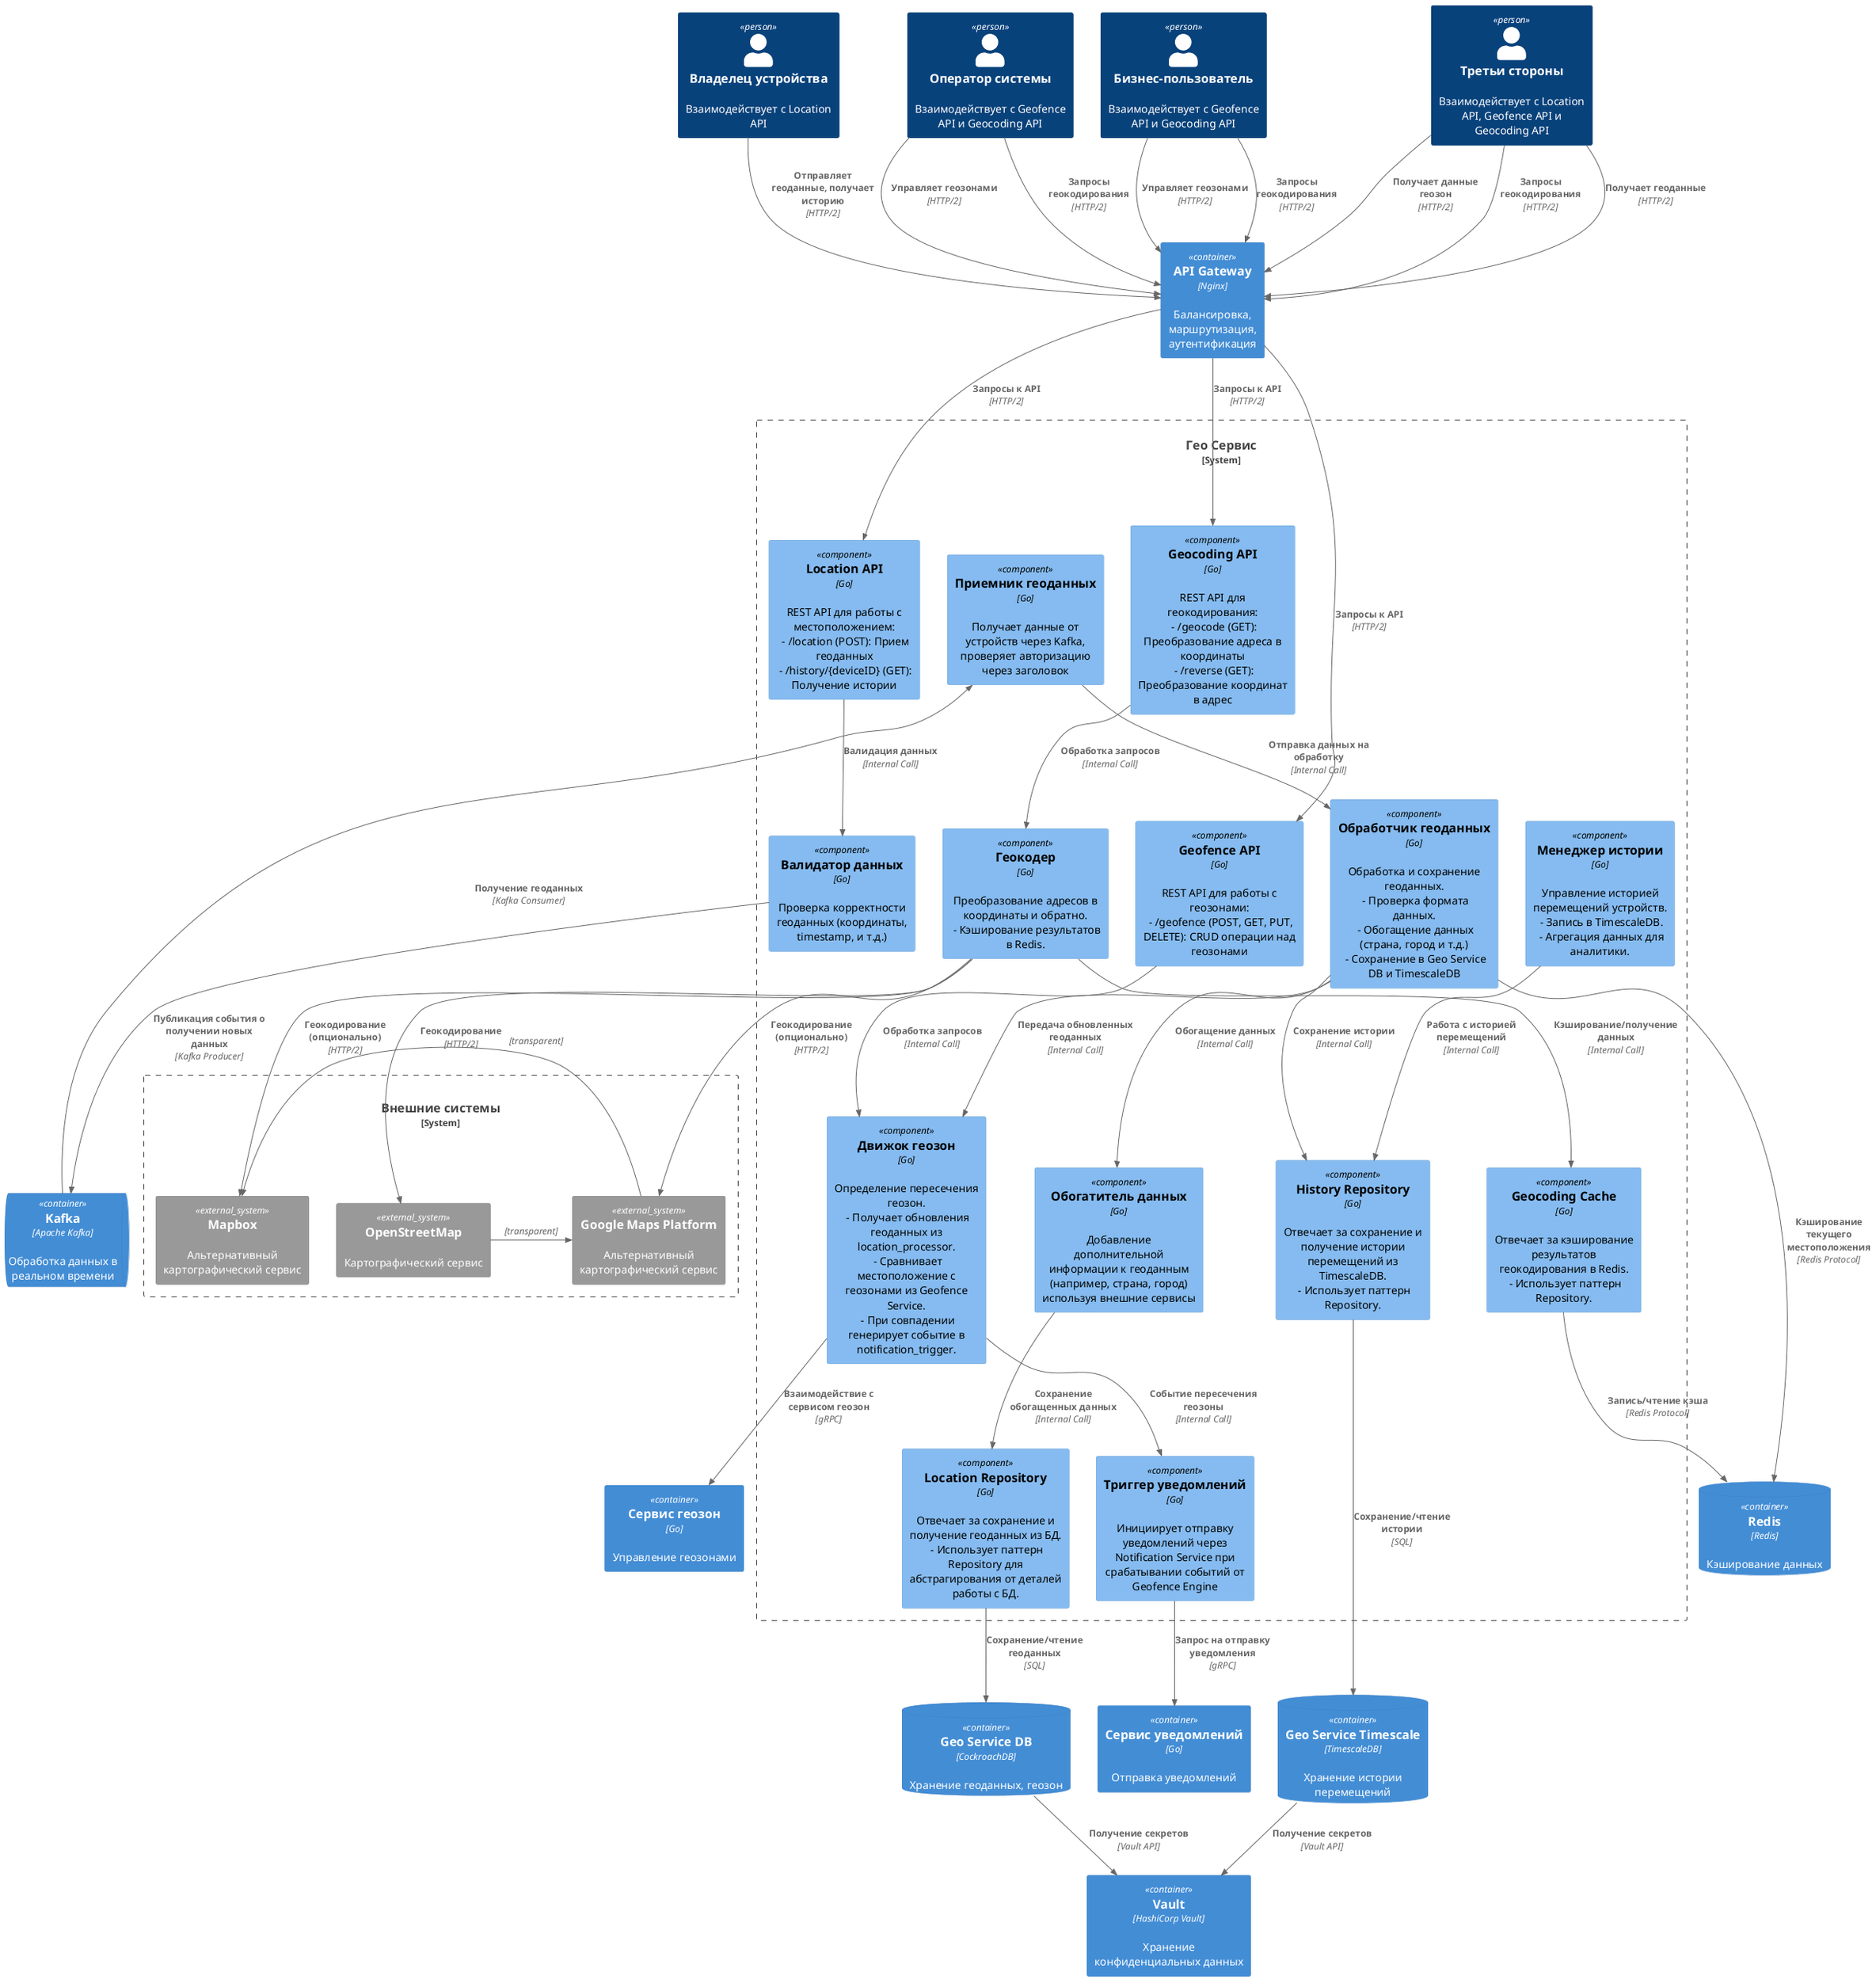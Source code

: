 @startuml
!include <C4/C4_Component>

System_Boundary(external_systems, "Внешние системы", " ") {
  System_Ext(openstreetmap, "OpenStreetMap", "Картографический сервис")
  System_Ext(google_maps, "Google Maps Platform", "Альтернативный картографический сервис")
  System_Ext(mapbox, "Mapbox", "Альтернативный картографический сервис")
}
Person(device_owner, "Владелец устройства", "Взаимодействует с Location API")
Person(operator, "Оператор системы", "Взаимодействует с Geofence API и Geocoding API")
Person(business_user, "Бизнес-пользователь", "Взаимодействует с Geofence API и Geocoding API")
Person(third_party, "Третьи стороны", "Взаимодействует с Location API, Geofence API и Geocoding API")

Container(api_gateway, "API Gateway", "Nginx", "Балансировка, маршрутизация, аутентификация")
Container(geofence_service, "Сервис геозон", "Go", "Управление геозонами")
Container(notification_service, "Сервис уведомлений", "Go", "Отправка уведомлений")
ContainerDb(geo_service_db, "Geo Service DB", "CockroachDB", "Хранение геоданных, геозон")
ContainerDb(geo_service_timescale, "Geo Service Timescale", "TimescaleDB", "Хранение истории перемещений")
ContainerDb(redis, "Redis", "Redis", "Кэширование данных")
ContainerQueue(kafka, "Kafka", "Apache Kafka", "Обработка данных в реальном времени")
Container(vault, "Vault", "HashiCorp Vault", "Хранение конфиденциальных данных")

System_Boundary(geo_service_boundary, "Гео Сервис") {
  ' API endpoints
  Component(location_api, "Location API", "Go", "REST API для работы с местоположением: \n - /location (POST): Прием геоданных \n - /history/{deviceID} (GET): Получение истории")
  Component(geofence_api, "Geofence API", "Go", "REST API для работы с геозонами: \n - /geofence (POST, GET, PUT, DELETE): CRUD операции над геозонами")
  Component(geocoding_api, "Geocoding API", "Go", "REST API для геокодирования: \n - /geocode (GET): Преобразование адреса в координаты \n - /reverse (GET): Преобразование координат в адрес")

  ' Внутренние компоненты
  Component(geofence_engine, "Движок геозон", "Go", "Определение пересечения геозон. \n - Получает обновления геоданных из location_processor. \n - Сравнивает местоположение с геозонами из Geofence Service. \n - При совпадении генерирует событие в notification_trigger.")
  Component(geocoder, "Геокодер", "Go", "Преобразование адресов в координаты и обратно. \n - Кэширование результатов в Redis.")
  Component(data_validator, "Валидатор данных", "Go", "Проверка корректности геоданных (координаты, timestamp, и т.д.)")
  Component(data_enricher, "Обогатитель данных", "Go", "Добавление дополнительной информации к геоданным (например, страна, город) используя внешние сервисы")
  Component(location_receiver, "Приемник геоданных", "Go", "Получает данные от устройств через Kafka, проверяет авторизацию через заголовок")
  Component(location_processor, "Обработчик геоданных", "Go", "Обработка и сохранение геоданных. \n - Проверка формата данных. \n - Обогащение данных (страна, город и т.д.) \n - Сохранение в Geo Service DB и TimescaleDB")
  Component(notification_trigger, "Триггер уведомлений", "Go", "Инициирует отправку уведомлений через Notification Service при срабатывании событий от Geofence Engine")
  Component(history_manager, "Менеджер истории", "Go", "Управление историей перемещений устройств. \n - Запись в TimescaleDB. \n - Агрегация данных для аналитики.")
  Component(location_repo, "Location Repository", "Go", "Отвечает за сохранение и получение геоданных из БД. \n - Использует паттерн Repository для абстрагирования от деталей работы с БД.")
  Component(history_repo, "History Repository", "Go", "Отвечает за сохранение и получение истории перемещений из TimescaleDB. \n - Использует паттерн Repository.")
  Component(geocoding_cache, "Geocoding Cache", "Go", "Отвечает за кэширование результатов геокодирования в Redis. \n - Использует паттерн Repository.")

  ' Связи API с акторами и другими компонентами
  Rel(device_owner, api_gateway, "Отправляет геоданные, получает историю", "HTTP/2")

  Rel(operator, api_gateway, "Управляет геозонами", "HTTP/2")
  Rel(operator, api_gateway, "Запросы геокодирования", "HTTP/2")

  Rel(business_user, api_gateway, "Управляет геозонами", "HTTP/2")
  Rel(business_user, api_gateway, "Запросы геокодирования", "HTTP/2")

  Rel(third_party, api_gateway, "Получает геоданные", "HTTP/2")
  Rel(third_party, api_gateway, "Получает данные геозон", "HTTP/2")
  Rel(third_party, api_gateway, "Запросы геокодирования", "HTTP/2")

  Rel(api_gateway, location_api, "Запросы к API", "HTTP/2")
  Rel(api_gateway, geofence_api, "Запросы к API", "HTTP/2")
  Rel(api_gateway, geocoding_api, "Запросы к API", "HTTP/2")

  Rel(geofence_api, geofence_engine, "Обработка запросов", "Internal Call")
  Rel(geocoding_api, geocoder, "Обработка запросов", "Internal Call")
  Rel(location_api, data_validator, "Валидация данных", "Internal Call")

  ' Обработка данных
  Rel(data_validator, kafka, "Публикация события о получении новых данных", "Kafka Producer")
  Rel(kafka, location_receiver, "Получение геоданных", "Kafka Consumer")
  
  Rel(location_receiver, location_processor, "Отправка данных на обработку", "Internal Call")
  Rel(location_processor, data_enricher, "Обогащение данных", "Internal Call")

  Rel(data_enricher, location_repo, "Сохранение обогащенных данных", "Internal Call")
  
  Rel(location_processor, history_repo, "Сохранение истории", "Internal Call")
  Rel(location_processor, redis, "Кэширование текущего местоположения", "Redis Protocol")
  Rel(location_processor, geofence_engine, "Передача обновленных геоданных", "Internal Call")

  Rel(geofence_engine, geofence_service, "Взаимодействие с сервисом геозон", "gRPC")
  Rel(geofence_engine, notification_trigger, "Событие пересечения геозоны", "Internal Call")
  Rel(notification_trigger, notification_service, "Запрос на отправку уведомления", "gRPC")
  Rel(history_manager, history_repo, "Работа с историей перемещений", "Internal Call")

  Rel(geocoder, geocoding_cache, "Кэширование/получение данных", "Internal Call")
  Rel(geocoder, openstreetmap, "Геокодирование", "HTTP/2")
  Rel(geocoder, google_maps, "Геокодирование (опционально)", "HTTP/2")
  Rel(geocoder, mapbox, "Геокодирование (опционально)", "HTTP/2")

  ' Связи репозиториев с БД и кэшем
  Rel(location_repo, geo_service_db, "Сохранение/чтение геоданных", "SQL")
  Rel(history_repo, geo_service_timescale, "Сохранение/чтение истории", "SQL")
  Rel(geocoding_cache, redis, "Запись/чтение кэша", "Redis Protocol")
}

Rel(geo_service_db, vault, "Получение секретов", "Vault API")
Rel(geo_service_timescale, vault, "Получение секретов", "Vault API")

Rel_R(openstreetmap, google_maps, "", "transparent")
Rel_R(google_maps, mapbox, "", "transparent")
@enduml